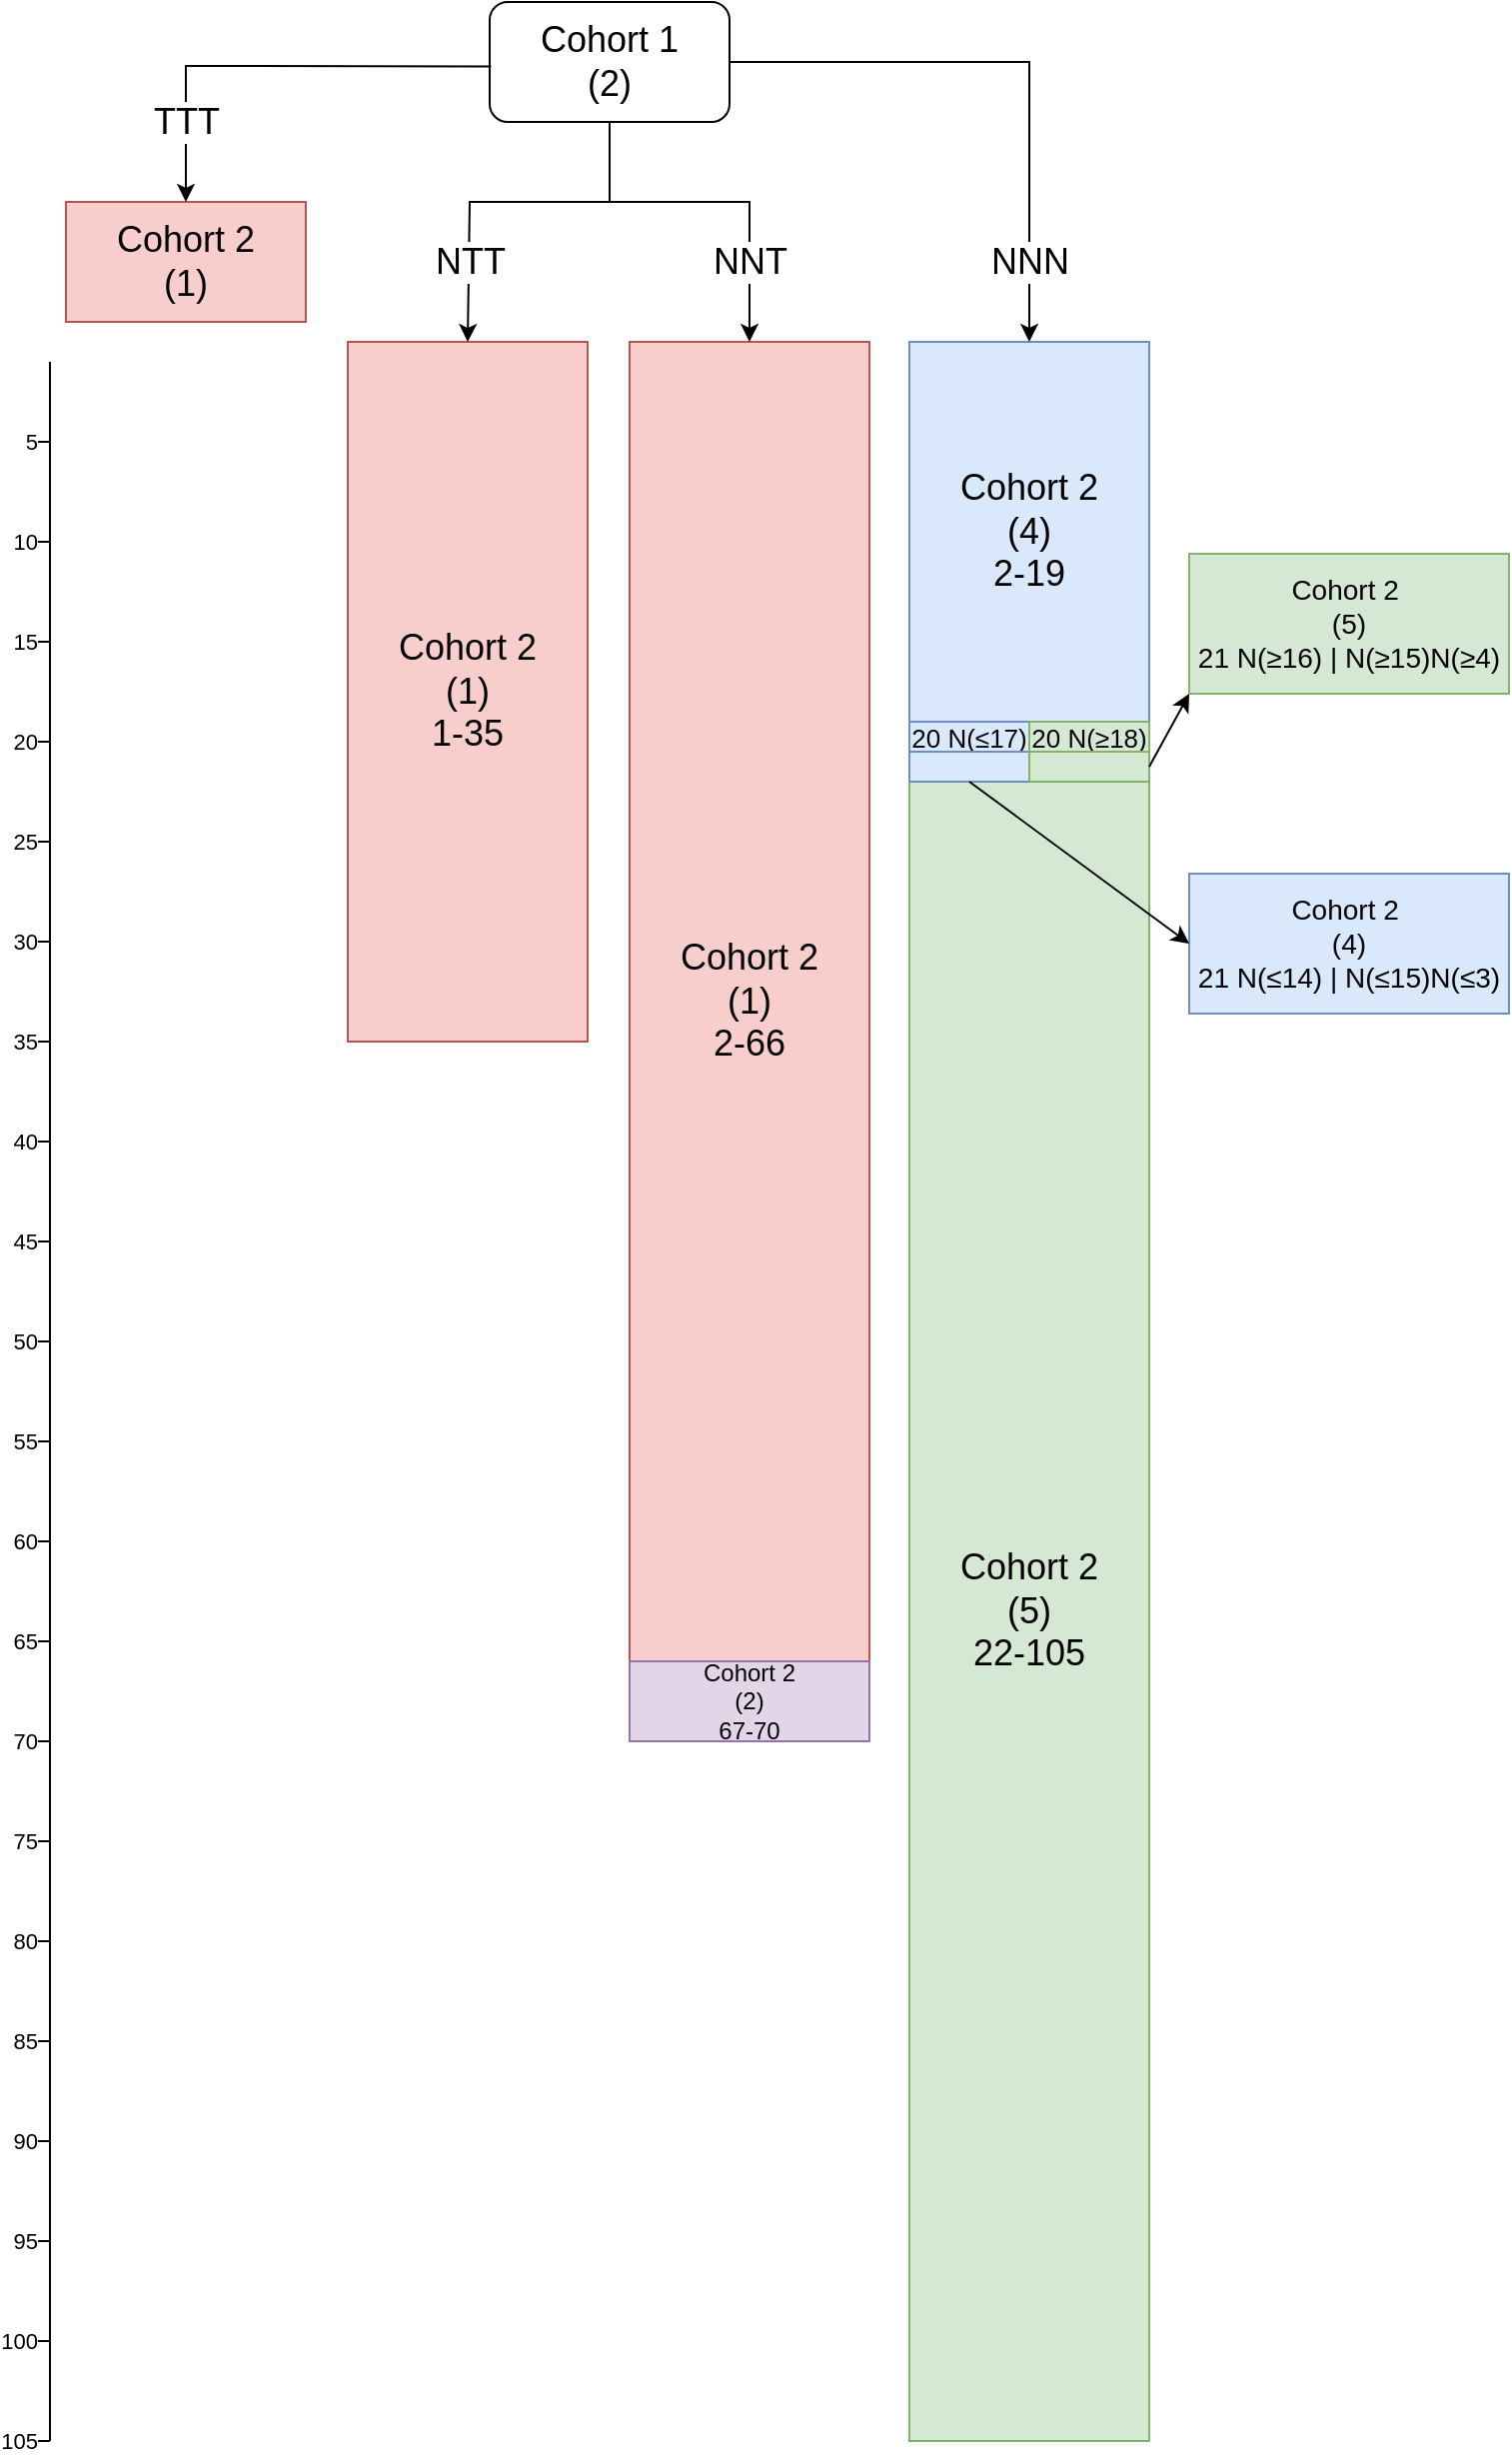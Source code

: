 <mxfile version="21.2.2" type="device">
  <diagram name="Page-1" id="cIa879tW9SnME0ddoqcr">
    <mxGraphModel dx="2140" dy="1209" grid="1" gridSize="10" guides="1" tooltips="1" connect="1" arrows="1" fold="1" page="1" pageScale="1" pageWidth="827" pageHeight="1169" math="0" shadow="0">
      <root>
        <mxCell id="0" />
        <mxCell id="1" parent="0" />
        <mxCell id="IOv0uIrEUTZNlMerogkg-1" value="Cohort 1&lt;br style=&quot;font-size: 18px;&quot;&gt;(2)" style="rounded=1;whiteSpace=wrap;html=1;fontSize=18;" parent="1" vertex="1">
          <mxGeometry x="300" y="4" width="120" height="60" as="geometry" />
        </mxCell>
        <mxCell id="IOv0uIrEUTZNlMerogkg-6" value="" style="endArrow=none;html=1;rounded=0;" parent="1" edge="1">
          <mxGeometry width="50" height="50" relative="1" as="geometry">
            <mxPoint x="80" y="1224" as="sourcePoint" />
            <mxPoint x="80" y="184" as="targetPoint" />
          </mxGeometry>
        </mxCell>
        <mxCell id="IOv0uIrEUTZNlMerogkg-7" value="5" style="endArrow=none;html=1;rounded=0;align=right;labelPosition=left;verticalLabelPosition=middle;verticalAlign=middle;" parent="1" edge="1">
          <mxGeometry width="50" height="50" relative="1" as="geometry">
            <mxPoint x="70" y="224" as="sourcePoint" />
            <mxPoint x="80" y="224" as="targetPoint" />
          </mxGeometry>
        </mxCell>
        <mxCell id="IOv0uIrEUTZNlMerogkg-8" value="10" style="endArrow=none;html=1;rounded=0;labelPosition=left;verticalLabelPosition=middle;align=right;verticalAlign=middle;" parent="1" edge="1">
          <mxGeometry width="50" height="50" relative="1" as="geometry">
            <mxPoint x="80" y="274" as="sourcePoint" />
            <mxPoint x="70" y="274" as="targetPoint" />
          </mxGeometry>
        </mxCell>
        <mxCell id="IOv0uIrEUTZNlMerogkg-9" value="15" style="endArrow=none;html=1;rounded=0;labelPosition=left;verticalLabelPosition=middle;align=right;verticalAlign=middle;" parent="1" edge="1">
          <mxGeometry width="50" height="50" relative="1" as="geometry">
            <mxPoint x="70" y="324" as="sourcePoint" />
            <mxPoint x="80" y="324" as="targetPoint" />
          </mxGeometry>
        </mxCell>
        <mxCell id="IOv0uIrEUTZNlMerogkg-10" value="20" style="endArrow=none;html=1;rounded=0;labelPosition=left;verticalLabelPosition=middle;align=right;verticalAlign=middle;" parent="1" edge="1">
          <mxGeometry width="50" height="50" relative="1" as="geometry">
            <mxPoint x="70" y="374" as="sourcePoint" />
            <mxPoint x="80" y="374" as="targetPoint" />
          </mxGeometry>
        </mxCell>
        <mxCell id="IOv0uIrEUTZNlMerogkg-11" value="25" style="endArrow=none;html=1;rounded=0;labelPosition=left;verticalLabelPosition=middle;align=right;verticalAlign=middle;" parent="1" edge="1">
          <mxGeometry width="50" height="50" relative="1" as="geometry">
            <mxPoint x="70" y="424" as="sourcePoint" />
            <mxPoint x="80" y="424" as="targetPoint" />
          </mxGeometry>
        </mxCell>
        <mxCell id="IOv0uIrEUTZNlMerogkg-12" value="30" style="endArrow=none;html=1;rounded=0;labelPosition=left;verticalLabelPosition=middle;align=right;verticalAlign=middle;" parent="1" edge="1">
          <mxGeometry width="50" height="50" relative="1" as="geometry">
            <mxPoint x="70" y="474" as="sourcePoint" />
            <mxPoint x="80" y="474" as="targetPoint" />
          </mxGeometry>
        </mxCell>
        <mxCell id="IOv0uIrEUTZNlMerogkg-23" value="Cohort 2&lt;br style=&quot;border-color: var(--border-color); font-size: 18px;&quot;&gt;(1)" style="rounded=0;whiteSpace=wrap;html=1;fillColor=#f8cecc;strokeColor=#b85450;fontSize=18;" parent="1" vertex="1">
          <mxGeometry x="88" y="104" width="120" height="60" as="geometry" />
        </mxCell>
        <mxCell id="IOv0uIrEUTZNlMerogkg-24" value="Cohort 2&lt;br style=&quot;font-size: 18px;&quot;&gt;(1)&lt;br style=&quot;font-size: 18px;&quot;&gt;1-35" style="rounded=0;whiteSpace=wrap;html=1;fillColor=#f8cecc;strokeColor=#b85450;fontSize=18;" parent="1" vertex="1">
          <mxGeometry x="229" y="174" width="120" height="350" as="geometry" />
        </mxCell>
        <mxCell id="IOv0uIrEUTZNlMerogkg-26" value="Cohort 2&lt;br style=&quot;font-size: 18px;&quot;&gt;(5)&lt;br style=&quot;font-size: 18px;&quot;&gt;22-105" style="rounded=0;whiteSpace=wrap;html=1;fillColor=#d5e8d4;strokeColor=#82b366;fontSize=18;" parent="1" vertex="1">
          <mxGeometry x="510" y="394" width="120" height="830" as="geometry" />
        </mxCell>
        <mxCell id="IOv0uIrEUTZNlMerogkg-36" value="Cohort 2&lt;br style=&quot;font-size: 18px;&quot;&gt;(4)&lt;br style=&quot;font-size: 18px;&quot;&gt;2-19" style="rounded=0;whiteSpace=wrap;html=1;fillColor=#dae8fc;strokeColor=#6c8ebf;fontSize=18;" parent="1" vertex="1">
          <mxGeometry x="510" y="174" width="120" height="190" as="geometry" />
        </mxCell>
        <mxCell id="IOv0uIrEUTZNlMerogkg-37" value="20 N(≤17)" style="rounded=0;whiteSpace=wrap;html=1;fillColor=#dae8fc;strokeColor=#6c8ebf;fontSize=13;" parent="1" vertex="1">
          <mxGeometry x="510" y="364" width="60" height="15" as="geometry" />
        </mxCell>
        <mxCell id="IOv0uIrEUTZNlMerogkg-42" value="" style="endArrow=classic;html=1;rounded=0;exitX=1;exitY=0.5;exitDx=0;exitDy=0;entryX=0.5;entryY=0;entryDx=0;entryDy=0;" parent="1" source="IOv0uIrEUTZNlMerogkg-1" target="IOv0uIrEUTZNlMerogkg-36" edge="1">
          <mxGeometry width="50" height="50" relative="1" as="geometry">
            <mxPoint x="330" y="304" as="sourcePoint" />
            <mxPoint x="558" y="174" as="targetPoint" />
            <Array as="points">
              <mxPoint x="570" y="34" />
            </Array>
          </mxGeometry>
        </mxCell>
        <mxCell id="IOv0uIrEUTZNlMerogkg-60" value="NNN" style="edgeLabel;html=1;align=center;verticalAlign=middle;resizable=0;points=[];fontSize=18;" parent="IOv0uIrEUTZNlMerogkg-42" vertex="1" connectable="0">
          <mxGeometry x="0.484" y="1" relative="1" as="geometry">
            <mxPoint x="-1" y="35" as="offset" />
          </mxGeometry>
        </mxCell>
        <mxCell id="IOv0uIrEUTZNlMerogkg-44" value="35" style="endArrow=none;html=1;rounded=0;labelPosition=left;verticalLabelPosition=middle;align=right;verticalAlign=middle;" parent="1" edge="1">
          <mxGeometry width="50" height="50" relative="1" as="geometry">
            <mxPoint x="70" y="524" as="sourcePoint" />
            <mxPoint x="80" y="524" as="targetPoint" />
          </mxGeometry>
        </mxCell>
        <mxCell id="IOv0uIrEUTZNlMerogkg-45" value="40" style="endArrow=none;html=1;rounded=0;labelPosition=left;verticalLabelPosition=middle;align=right;verticalAlign=middle;" parent="1" edge="1">
          <mxGeometry width="50" height="50" relative="1" as="geometry">
            <mxPoint x="70" y="574" as="sourcePoint" />
            <mxPoint x="80" y="574" as="targetPoint" />
          </mxGeometry>
        </mxCell>
        <mxCell id="IOv0uIrEUTZNlMerogkg-47" value="45" style="endArrow=none;html=1;rounded=0;labelPosition=left;verticalLabelPosition=middle;align=right;verticalAlign=middle;" parent="1" edge="1">
          <mxGeometry width="50" height="50" relative="1" as="geometry">
            <mxPoint x="70" y="624" as="sourcePoint" />
            <mxPoint x="80" y="624" as="targetPoint" />
          </mxGeometry>
        </mxCell>
        <mxCell id="IOv0uIrEUTZNlMerogkg-49" value="50" style="endArrow=none;html=1;rounded=0;labelPosition=left;verticalLabelPosition=middle;align=right;verticalAlign=middle;" parent="1" edge="1">
          <mxGeometry width="50" height="50" relative="1" as="geometry">
            <mxPoint x="70" y="674" as="sourcePoint" />
            <mxPoint x="80" y="674" as="targetPoint" />
          </mxGeometry>
        </mxCell>
        <mxCell id="IOv0uIrEUTZNlMerogkg-51" value="55" style="endArrow=none;html=1;rounded=0;labelPosition=left;verticalLabelPosition=middle;align=right;verticalAlign=middle;" parent="1" edge="1">
          <mxGeometry width="50" height="50" relative="1" as="geometry">
            <mxPoint x="70" y="724" as="sourcePoint" />
            <mxPoint x="80" y="724" as="targetPoint" />
          </mxGeometry>
        </mxCell>
        <mxCell id="IOv0uIrEUTZNlMerogkg-53" value="60" style="endArrow=none;html=1;rounded=0;labelPosition=left;verticalLabelPosition=middle;align=right;verticalAlign=middle;" parent="1" edge="1">
          <mxGeometry width="50" height="50" relative="1" as="geometry">
            <mxPoint x="70" y="774" as="sourcePoint" />
            <mxPoint x="80" y="774" as="targetPoint" />
          </mxGeometry>
        </mxCell>
        <mxCell id="IOv0uIrEUTZNlMerogkg-55" value="65" style="endArrow=none;html=1;rounded=0;labelPosition=left;verticalLabelPosition=middle;align=right;verticalAlign=middle;" parent="1" edge="1">
          <mxGeometry width="50" height="50" relative="1" as="geometry">
            <mxPoint x="70" y="824" as="sourcePoint" />
            <mxPoint x="80" y="824" as="targetPoint" />
          </mxGeometry>
        </mxCell>
        <mxCell id="IOv0uIrEUTZNlMerogkg-56" value="70" style="endArrow=none;html=1;rounded=0;labelPosition=left;verticalLabelPosition=middle;align=right;verticalAlign=middle;" parent="1" edge="1">
          <mxGeometry width="50" height="50" relative="1" as="geometry">
            <mxPoint x="70" y="874" as="sourcePoint" />
            <mxPoint x="80" y="874" as="targetPoint" />
          </mxGeometry>
        </mxCell>
        <mxCell id="IOv0uIrEUTZNlMerogkg-57" value="20 N(≥18)" style="rounded=0;whiteSpace=wrap;html=1;fillColor=#d5e8d4;strokeColor=#82b366;fontSize=13;" parent="1" vertex="1">
          <mxGeometry x="570" y="364" width="60" height="15" as="geometry" />
        </mxCell>
        <mxCell id="IOv0uIrEUTZNlMerogkg-58" value="" style="rounded=0;whiteSpace=wrap;html=1;fillColor=#dae8fc;strokeColor=#6c8ebf;" parent="1" vertex="1">
          <mxGeometry x="510" y="379" width="60" height="15" as="geometry" />
        </mxCell>
        <mxCell id="IOv0uIrEUTZNlMerogkg-59" value="" style="rounded=0;whiteSpace=wrap;html=1;fillColor=#d5e8d4;strokeColor=#82b366;" parent="1" vertex="1">
          <mxGeometry x="570" y="379" width="60" height="15" as="geometry" />
        </mxCell>
        <mxCell id="gc7l6ppwxDRWLLqOKeTT-1" value="75" style="endArrow=none;html=1;rounded=0;labelPosition=left;verticalLabelPosition=middle;align=right;verticalAlign=middle;" edge="1" parent="1">
          <mxGeometry width="50" height="50" relative="1" as="geometry">
            <mxPoint x="70" y="924" as="sourcePoint" />
            <mxPoint x="80" y="924" as="targetPoint" />
          </mxGeometry>
        </mxCell>
        <mxCell id="gc7l6ppwxDRWLLqOKeTT-2" value="80" style="endArrow=none;html=1;rounded=0;labelPosition=left;verticalLabelPosition=middle;align=right;verticalAlign=middle;" edge="1" parent="1">
          <mxGeometry width="50" height="50" relative="1" as="geometry">
            <mxPoint x="70" y="974" as="sourcePoint" />
            <mxPoint x="80" y="974" as="targetPoint" />
          </mxGeometry>
        </mxCell>
        <mxCell id="gc7l6ppwxDRWLLqOKeTT-3" value="85" style="endArrow=none;html=1;rounded=0;labelPosition=left;verticalLabelPosition=middle;align=right;verticalAlign=middle;" edge="1" parent="1">
          <mxGeometry width="50" height="50" relative="1" as="geometry">
            <mxPoint x="70" y="1024" as="sourcePoint" />
            <mxPoint x="80" y="1024" as="targetPoint" />
          </mxGeometry>
        </mxCell>
        <mxCell id="gc7l6ppwxDRWLLqOKeTT-4" value="90" style="endArrow=none;html=1;rounded=0;labelPosition=left;verticalLabelPosition=middle;align=right;verticalAlign=middle;" edge="1" parent="1">
          <mxGeometry width="50" height="50" relative="1" as="geometry">
            <mxPoint x="70" y="1074" as="sourcePoint" />
            <mxPoint x="80" y="1074" as="targetPoint" />
          </mxGeometry>
        </mxCell>
        <mxCell id="gc7l6ppwxDRWLLqOKeTT-5" value="95" style="endArrow=none;html=1;rounded=0;labelPosition=left;verticalLabelPosition=middle;align=right;verticalAlign=middle;" edge="1" parent="1">
          <mxGeometry width="50" height="50" relative="1" as="geometry">
            <mxPoint x="70" y="1124" as="sourcePoint" />
            <mxPoint x="80" y="1124" as="targetPoint" />
          </mxGeometry>
        </mxCell>
        <mxCell id="gc7l6ppwxDRWLLqOKeTT-6" value="100" style="endArrow=none;html=1;rounded=0;labelPosition=left;verticalLabelPosition=middle;align=right;verticalAlign=middle;" edge="1" parent="1">
          <mxGeometry width="50" height="50" relative="1" as="geometry">
            <mxPoint x="70" y="1174" as="sourcePoint" />
            <mxPoint x="80" y="1174" as="targetPoint" />
          </mxGeometry>
        </mxCell>
        <mxCell id="gc7l6ppwxDRWLLqOKeTT-7" value="105" style="endArrow=none;html=1;rounded=0;labelPosition=left;verticalLabelPosition=middle;align=right;verticalAlign=middle;" edge="1" parent="1">
          <mxGeometry width="50" height="50" relative="1" as="geometry">
            <mxPoint x="70" y="1224" as="sourcePoint" />
            <mxPoint x="80" y="1224" as="targetPoint" />
          </mxGeometry>
        </mxCell>
        <mxCell id="gc7l6ppwxDRWLLqOKeTT-9" value="Cohort 2&lt;br style=&quot;font-size: 18px;&quot;&gt;(1)&lt;br style=&quot;font-size: 18px;&quot;&gt;2-66" style="rounded=0;whiteSpace=wrap;html=1;fillColor=#f8cecc;strokeColor=#b85450;fontSize=18;" vertex="1" parent="1">
          <mxGeometry x="370" y="174" width="120" height="660" as="geometry" />
        </mxCell>
        <mxCell id="gc7l6ppwxDRWLLqOKeTT-14" value="NTT" style="endArrow=classic;html=1;rounded=0;exitX=0.5;exitY=1;exitDx=0;exitDy=0;entryX=0.5;entryY=0;entryDx=0;entryDy=0;fontSize=18;" edge="1" parent="1" source="IOv0uIrEUTZNlMerogkg-1" target="IOv0uIrEUTZNlMerogkg-24">
          <mxGeometry x="0.555" width="50" height="50" relative="1" as="geometry">
            <mxPoint x="330" y="224" as="sourcePoint" />
            <mxPoint x="380" y="174" as="targetPoint" />
            <Array as="points">
              <mxPoint x="360" y="104" />
              <mxPoint x="290" y="104" />
            </Array>
            <mxPoint as="offset" />
          </mxGeometry>
        </mxCell>
        <mxCell id="gc7l6ppwxDRWLLqOKeTT-15" value="" style="endArrow=classic;html=1;rounded=0;exitX=0.5;exitY=1;exitDx=0;exitDy=0;entryX=0.5;entryY=0;entryDx=0;entryDy=0;" edge="1" parent="1" source="IOv0uIrEUTZNlMerogkg-1" target="gc7l6ppwxDRWLLqOKeTT-9">
          <mxGeometry width="50" height="50" relative="1" as="geometry">
            <mxPoint x="330" y="224" as="sourcePoint" />
            <mxPoint x="380" y="174" as="targetPoint" />
            <Array as="points">
              <mxPoint x="360" y="104" />
              <mxPoint x="430" y="104" />
            </Array>
          </mxGeometry>
        </mxCell>
        <mxCell id="gc7l6ppwxDRWLLqOKeTT-19" value="NNT" style="edgeLabel;html=1;align=center;verticalAlign=middle;resizable=0;points=[];fontSize=18;" vertex="1" connectable="0" parent="gc7l6ppwxDRWLLqOKeTT-15">
          <mxGeometry x="0.522" y="-1" relative="1" as="geometry">
            <mxPoint x="1" y="3" as="offset" />
          </mxGeometry>
        </mxCell>
        <mxCell id="gc7l6ppwxDRWLLqOKeTT-17" value="" style="endArrow=classic;html=1;rounded=0;exitX=0.006;exitY=0.537;exitDx=0;exitDy=0;exitPerimeter=0;entryX=0.5;entryY=0;entryDx=0;entryDy=0;" edge="1" parent="1" source="IOv0uIrEUTZNlMerogkg-1" target="IOv0uIrEUTZNlMerogkg-23">
          <mxGeometry width="50" height="50" relative="1" as="geometry">
            <mxPoint x="260" y="104" as="sourcePoint" />
            <mxPoint x="310" y="54" as="targetPoint" />
            <Array as="points">
              <mxPoint x="148" y="36" />
            </Array>
          </mxGeometry>
        </mxCell>
        <mxCell id="gc7l6ppwxDRWLLqOKeTT-18" value="TTT" style="edgeLabel;html=1;align=center;verticalAlign=middle;resizable=0;points=[];fontSize=18;" vertex="1" connectable="0" parent="gc7l6ppwxDRWLLqOKeTT-17">
          <mxGeometry x="-0.28" y="-1" relative="1" as="geometry">
            <mxPoint x="-73" y="29" as="offset" />
          </mxGeometry>
        </mxCell>
        <mxCell id="gc7l6ppwxDRWLLqOKeTT-20" value="Cohort 2&lt;br style=&quot;font-size: 12px;&quot;&gt;(2)&lt;br style=&quot;font-size: 12px;&quot;&gt;67-70" style="rounded=0;whiteSpace=wrap;html=1;fillColor=#e1d5e7;strokeColor=#9673a6;fontSize=12;" vertex="1" parent="1">
          <mxGeometry x="370" y="834" width="120" height="40" as="geometry" />
        </mxCell>
        <mxCell id="gc7l6ppwxDRWLLqOKeTT-22" value="Cohort 2&amp;nbsp;&lt;br style=&quot;font-size: 14px;&quot;&gt;(4)&lt;br style=&quot;font-size: 14px;&quot;&gt;21 N(≤14) | N(≤15)N(≤3)" style="rounded=0;whiteSpace=wrap;html=1;fillColor=#dae8fc;strokeColor=#6c8ebf;fontSize=14;" vertex="1" parent="1">
          <mxGeometry x="650" y="440" width="160" height="70" as="geometry" />
        </mxCell>
        <mxCell id="gc7l6ppwxDRWLLqOKeTT-23" value="" style="endArrow=classic;html=1;rounded=0;exitX=0.25;exitY=0;exitDx=0;exitDy=0;entryX=0;entryY=0.5;entryDx=0;entryDy=0;" edge="1" parent="1" source="IOv0uIrEUTZNlMerogkg-26" target="gc7l6ppwxDRWLLqOKeTT-22">
          <mxGeometry width="50" height="50" relative="1" as="geometry">
            <mxPoint x="90" y="610" as="sourcePoint" />
            <mxPoint x="140" y="560" as="targetPoint" />
          </mxGeometry>
        </mxCell>
        <mxCell id="gc7l6ppwxDRWLLqOKeTT-26" value="Cohort 2&amp;nbsp;&lt;br style=&quot;font-size: 14px;&quot;&gt;(5)&lt;br&gt;21 N(≥16)&amp;nbsp;| N(≥15)N(≥4)" style="rounded=0;whiteSpace=wrap;html=1;fillColor=#d5e8d4;strokeColor=#82b366;fontSize=14;" vertex="1" parent="1">
          <mxGeometry x="650" y="280" width="160" height="70" as="geometry" />
        </mxCell>
        <mxCell id="gc7l6ppwxDRWLLqOKeTT-27" value="" style="endArrow=classic;html=1;rounded=0;entryX=0;entryY=1;entryDx=0;entryDy=0;exitX=1;exitY=0.5;exitDx=0;exitDy=0;" edge="1" parent="1" source="IOv0uIrEUTZNlMerogkg-59" target="gc7l6ppwxDRWLLqOKeTT-26">
          <mxGeometry width="50" height="50" relative="1" as="geometry">
            <mxPoint x="90" y="630" as="sourcePoint" />
            <mxPoint x="140" y="580" as="targetPoint" />
          </mxGeometry>
        </mxCell>
      </root>
    </mxGraphModel>
  </diagram>
</mxfile>
